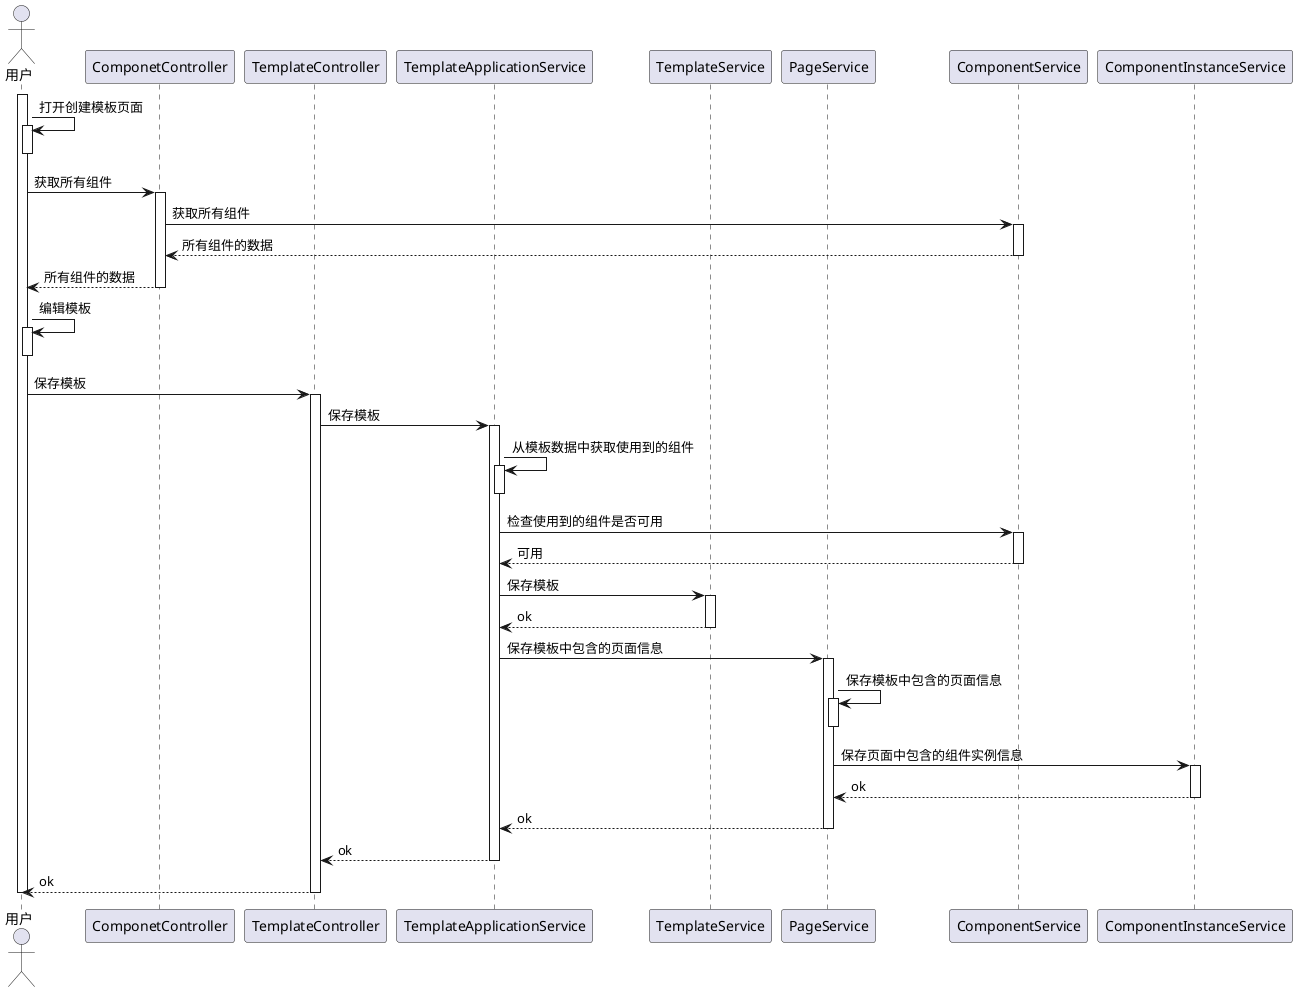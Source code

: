 @startuml

actor 用户 as user
participant ComponetController
participant TemplateController
participant TemplateApplicationService
participant TemplateService
participant PageService
participant ComponentService
participant ComponentInstanceService

activate user
user -> user ++--: 打开创建模板页面
user -> ComponetController ++: 获取所有组件
ComponetController -> ComponentService ++: 获取所有组件
return 所有组件的数据
return 所有组件的数据
user -> user ++--: 编辑模板
user -> TemplateController ++: 保存模板
TemplateController -> TemplateApplicationService ++: 保存模板
TemplateApplicationService -> TemplateApplicationService++--: 从模板数据中获取使用到的组件
TemplateApplicationService -> ComponentService ++: 检查使用到的组件是否可用
return 可用
TemplateApplicationService -> TemplateService ++: 保存模板
return ok
TemplateApplicationService -> PageService ++: 保存模板中包含的页面信息
PageService -> PageService ++--: 保存模板中包含的页面信息
PageService ->ComponentInstanceService ++: 保存页面中包含的组件实例信息
return ok
return ok
return ok
return ok
deactivate user
@enduml